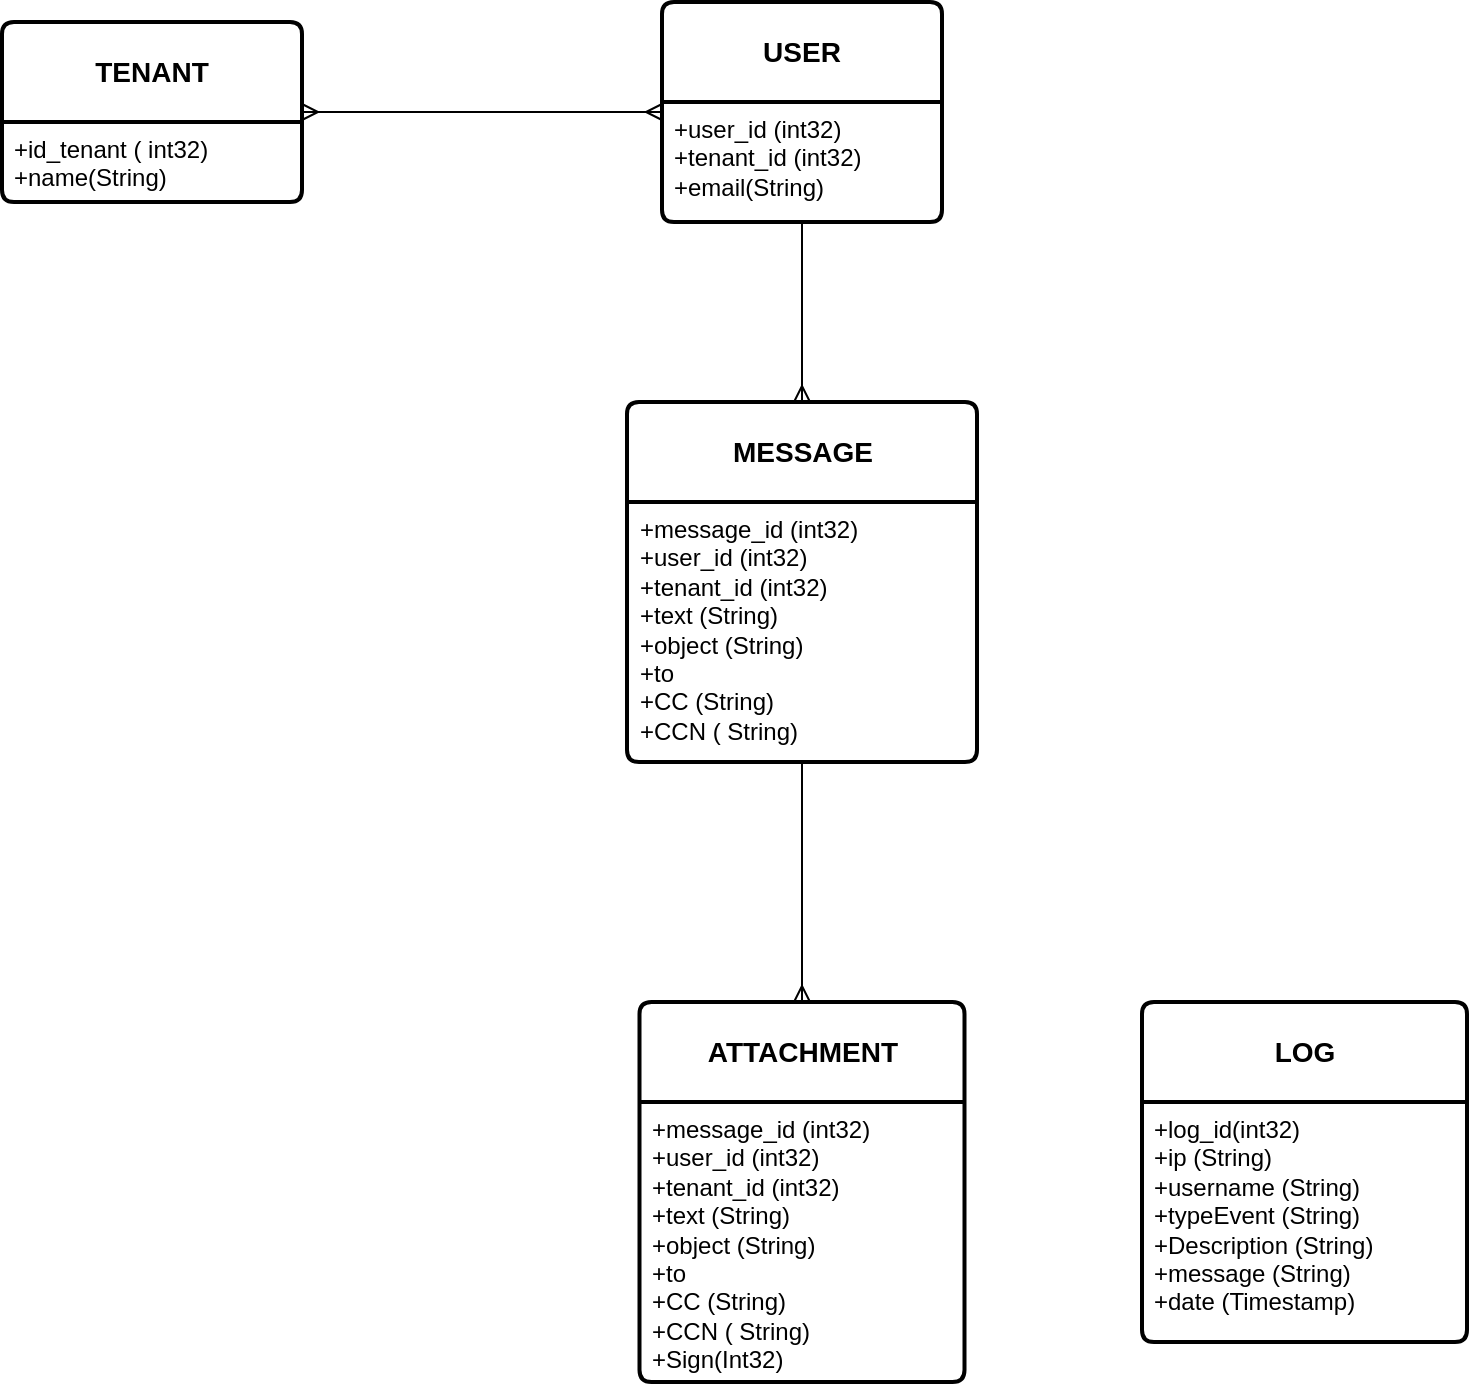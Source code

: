 <mxfile version="26.0.16">
  <diagram id="R2lEEEUBdFMjLlhIrx00" name="Page-1">
    <mxGraphModel dx="1434" dy="738" grid="1" gridSize="10" guides="1" tooltips="1" connect="1" arrows="1" fold="1" page="1" pageScale="1" pageWidth="850" pageHeight="1100" math="0" shadow="0" extFonts="Permanent Marker^https://fonts.googleapis.com/css?family=Permanent+Marker">
      <root>
        <mxCell id="0" />
        <mxCell id="1" parent="0" />
        <mxCell id="6cqcHI1zi5TexpXEIPox-1" value="&lt;b&gt;TENANT&lt;/b&gt;" style="swimlane;childLayout=stackLayout;horizontal=1;startSize=50;horizontalStack=0;rounded=1;fontSize=14;fontStyle=0;strokeWidth=2;resizeParent=0;resizeLast=1;shadow=0;dashed=0;align=center;arcSize=4;whiteSpace=wrap;html=1;" vertex="1" parent="1">
          <mxGeometry x="60" y="120" width="150" height="90" as="geometry" />
        </mxCell>
        <mxCell id="6cqcHI1zi5TexpXEIPox-2" value="+id_tenant ( int32)&lt;br&gt;+name(String)" style="align=left;strokeColor=none;fillColor=none;spacingLeft=4;spacingRight=4;fontSize=12;verticalAlign=top;resizable=0;rotatable=0;part=1;html=1;whiteSpace=wrap;" vertex="1" parent="6cqcHI1zi5TexpXEIPox-1">
          <mxGeometry y="50" width="150" height="40" as="geometry" />
        </mxCell>
        <mxCell id="6cqcHI1zi5TexpXEIPox-10" style="edgeStyle=orthogonalEdgeStyle;rounded=0;orthogonalLoop=1;jettySize=auto;html=1;entryX=1;entryY=0.5;entryDx=0;entryDy=0;startArrow=ERmany;startFill=0;endArrow=ERmany;endFill=0;" edge="1" parent="1" source="6cqcHI1zi5TexpXEIPox-4" target="6cqcHI1zi5TexpXEIPox-1">
          <mxGeometry relative="1" as="geometry" />
        </mxCell>
        <mxCell id="6cqcHI1zi5TexpXEIPox-13" style="edgeStyle=orthogonalEdgeStyle;rounded=0;orthogonalLoop=1;jettySize=auto;html=1;endArrow=ERmany;endFill=0;" edge="1" parent="1" source="6cqcHI1zi5TexpXEIPox-4" target="6cqcHI1zi5TexpXEIPox-11">
          <mxGeometry relative="1" as="geometry" />
        </mxCell>
        <mxCell id="6cqcHI1zi5TexpXEIPox-4" value="&lt;b&gt;USER&lt;/b&gt;" style="swimlane;childLayout=stackLayout;horizontal=1;startSize=50;horizontalStack=0;rounded=1;fontSize=14;fontStyle=0;strokeWidth=2;resizeParent=0;resizeLast=1;shadow=0;dashed=0;align=center;arcSize=4;whiteSpace=wrap;html=1;" vertex="1" parent="1">
          <mxGeometry x="390" y="110" width="140" height="110" as="geometry" />
        </mxCell>
        <mxCell id="6cqcHI1zi5TexpXEIPox-5" value="+user_id (int32)&lt;br&gt;+tenant_id (int32)&lt;div&gt;+email(String)&lt;/div&gt;" style="align=left;strokeColor=none;fillColor=none;spacingLeft=4;spacingRight=4;fontSize=12;verticalAlign=top;resizable=0;rotatable=0;part=1;html=1;whiteSpace=wrap;" vertex="1" parent="6cqcHI1zi5TexpXEIPox-4">
          <mxGeometry y="50" width="140" height="60" as="geometry" />
        </mxCell>
        <mxCell id="6cqcHI1zi5TexpXEIPox-11" value="&lt;b&gt;MESSAGE&lt;/b&gt;" style="swimlane;childLayout=stackLayout;horizontal=1;startSize=50;horizontalStack=0;rounded=1;fontSize=14;fontStyle=0;strokeWidth=2;resizeParent=0;resizeLast=1;shadow=0;dashed=0;align=center;arcSize=4;whiteSpace=wrap;html=1;" vertex="1" parent="1">
          <mxGeometry x="372.5" y="310" width="175" height="180" as="geometry" />
        </mxCell>
        <mxCell id="6cqcHI1zi5TexpXEIPox-12" value="+message_id (int32)&lt;br&gt;+user_id (int32)&lt;br&gt;+tenant_id (int32)&lt;div&gt;+text (String)&lt;/div&gt;&lt;div&gt;+object (String)&lt;/div&gt;&lt;div&gt;+to&amp;nbsp;&lt;/div&gt;&lt;div&gt;+CC (String)&lt;/div&gt;&lt;div&gt;+CCN ( String)&lt;/div&gt;&lt;div&gt;&lt;br&gt;&lt;/div&gt;" style="align=left;strokeColor=none;fillColor=none;spacingLeft=4;spacingRight=4;fontSize=12;verticalAlign=top;resizable=0;rotatable=0;part=1;html=1;whiteSpace=wrap;" vertex="1" parent="6cqcHI1zi5TexpXEIPox-11">
          <mxGeometry y="50" width="175" height="130" as="geometry" />
        </mxCell>
        <mxCell id="6cqcHI1zi5TexpXEIPox-14" value="&lt;b&gt;ATTACHMENT&lt;/b&gt;" style="swimlane;childLayout=stackLayout;horizontal=1;startSize=50;horizontalStack=0;rounded=1;fontSize=14;fontStyle=0;strokeWidth=2;resizeParent=0;resizeLast=1;shadow=0;dashed=0;align=center;arcSize=4;whiteSpace=wrap;html=1;" vertex="1" parent="1">
          <mxGeometry x="378.75" y="610" width="162.5" height="190" as="geometry" />
        </mxCell>
        <mxCell id="6cqcHI1zi5TexpXEIPox-15" value="+message_id (int32)&lt;br&gt;+user_id (int32)&lt;br&gt;+tenant_id (int32)&lt;div&gt;+text (String)&lt;/div&gt;&lt;div&gt;+object (String)&lt;/div&gt;&lt;div&gt;+to&amp;nbsp;&lt;/div&gt;&lt;div&gt;+CC (String)&lt;/div&gt;&lt;div&gt;+CCN ( String)&lt;/div&gt;&lt;div&gt;+Sign(Int32)&lt;/div&gt;" style="align=left;strokeColor=none;fillColor=none;spacingLeft=4;spacingRight=4;fontSize=12;verticalAlign=top;resizable=0;rotatable=0;part=1;html=1;whiteSpace=wrap;" vertex="1" parent="6cqcHI1zi5TexpXEIPox-14">
          <mxGeometry y="50" width="162.5" height="140" as="geometry" />
        </mxCell>
        <mxCell id="6cqcHI1zi5TexpXEIPox-17" style="edgeStyle=orthogonalEdgeStyle;rounded=0;orthogonalLoop=1;jettySize=auto;html=1;entryX=0.5;entryY=0;entryDx=0;entryDy=0;endArrow=ERmany;endFill=0;" edge="1" parent="1" source="6cqcHI1zi5TexpXEIPox-12" target="6cqcHI1zi5TexpXEIPox-14">
          <mxGeometry relative="1" as="geometry" />
        </mxCell>
        <mxCell id="6cqcHI1zi5TexpXEIPox-18" value="&lt;b&gt;LOG&lt;/b&gt;" style="swimlane;childLayout=stackLayout;horizontal=1;startSize=50;horizontalStack=0;rounded=1;fontSize=14;fontStyle=0;strokeWidth=2;resizeParent=0;resizeLast=1;shadow=0;dashed=0;align=center;arcSize=4;whiteSpace=wrap;html=1;" vertex="1" parent="1">
          <mxGeometry x="630" y="610" width="162.5" height="170" as="geometry" />
        </mxCell>
        <mxCell id="6cqcHI1zi5TexpXEIPox-19" value="+log_id(int32)&lt;br&gt;+ip (String)&lt;br&gt;+username (String)&lt;div&gt;+typeEvent (String)&lt;/div&gt;&lt;div&gt;+Description (String)&lt;/div&gt;&lt;div&gt;+message (String)&lt;/div&gt;&lt;div&gt;+date (Timestamp)&lt;/div&gt;&lt;div&gt;&lt;br&gt;&lt;/div&gt;" style="align=left;strokeColor=none;fillColor=none;spacingLeft=4;spacingRight=4;fontSize=12;verticalAlign=top;resizable=0;rotatable=0;part=1;html=1;whiteSpace=wrap;" vertex="1" parent="6cqcHI1zi5TexpXEIPox-18">
          <mxGeometry y="50" width="162.5" height="120" as="geometry" />
        </mxCell>
      </root>
    </mxGraphModel>
  </diagram>
</mxfile>
